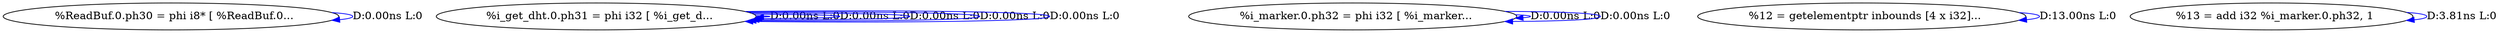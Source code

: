 digraph {
Node0x4150e40[label="  %ReadBuf.0.ph30 = phi i8* [ %ReadBuf.0..."];
Node0x4150e40 -> Node0x4150e40[label="D:0.00ns L:0",color=blue];
Node0x4150f80[label="  %i_get_dht.0.ph31 = phi i32 [ %i_get_d..."];
Node0x4150f80 -> Node0x4150f80[label="D:0.00ns L:0",color=blue];
Node0x4150f80 -> Node0x4150f80[label="D:0.00ns L:0",color=blue];
Node0x4150f80 -> Node0x4150f80[label="D:0.00ns L:0",color=blue];
Node0x4150f80 -> Node0x4150f80[label="D:0.00ns L:0",color=blue];
Node0x4150f80 -> Node0x4150f80[label="D:0.00ns L:0",color=blue];
Node0x41510c0[label="  %i_marker.0.ph32 = phi i32 [ %i_marker..."];
Node0x41510c0 -> Node0x41510c0[label="D:0.00ns L:0",color=blue];
Node0x41510c0 -> Node0x41510c0[label="D:0.00ns L:0",color=blue];
Node0x4151200[label="  %12 = getelementptr inbounds [4 x i32]..."];
Node0x4151200 -> Node0x4151200[label="D:13.00ns L:0",color=blue];
Node0x4151340[label="  %13 = add i32 %i_marker.0.ph32, 1"];
Node0x4151340 -> Node0x4151340[label="D:3.81ns L:0",color=blue];
}
